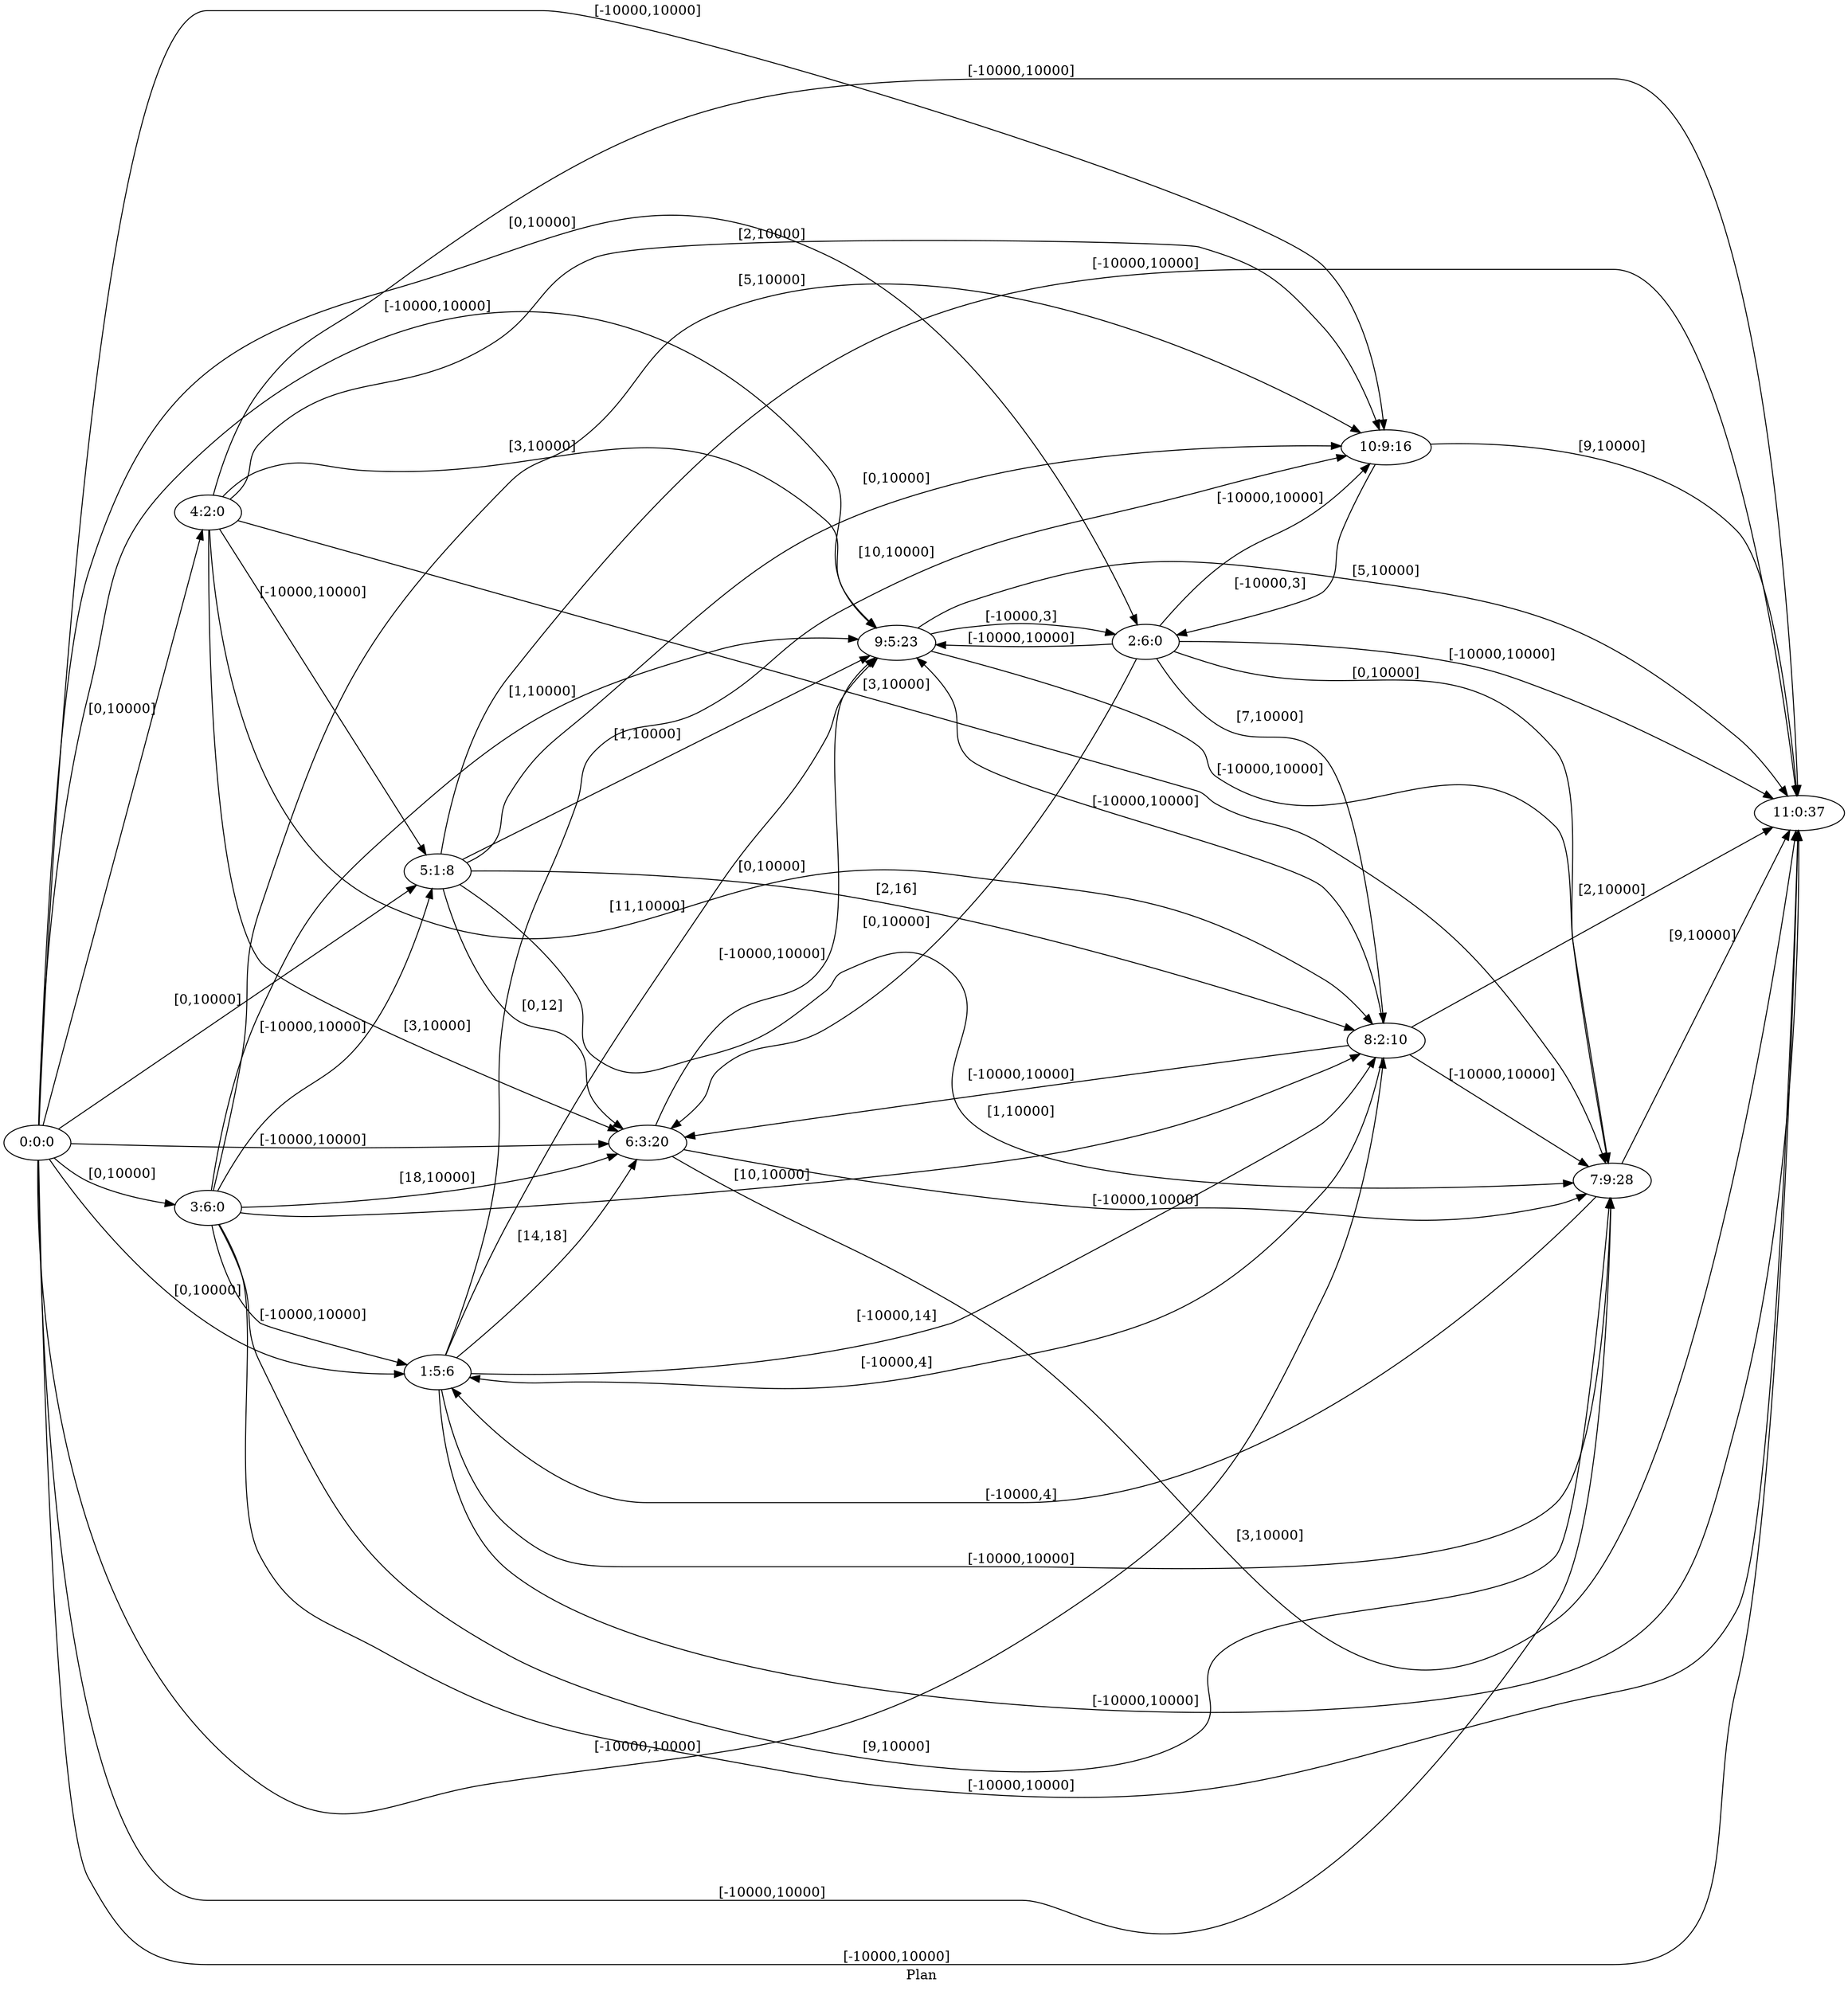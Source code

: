 digraph G {
 rankdir = LR;
 nodesep = .45; 
 size = 30;
label="Plan ";
 fldt = 0.826705;
"0:0:0"->"1:5:6"[ label = "[0,10000]"];
"0:0:0"->"2:6:0"[ label = "[0,10000]"];
"0:0:0"->"3:6:0"[ label = "[0,10000]"];
"0:0:0"->"4:2:0"[ label = "[0,10000]"];
"0:0:0"->"5:1:8"[ label = "[0,10000]"];
"0:0:0"->"6:3:20"[ label = "[-10000,10000]"];
"0:0:0"->"7:9:28"[ label = "[-10000,10000]"];
"0:0:0"->"8:2:10"[ label = "[-10000,10000]"];
"0:0:0"->"9:5:23"[ label = "[-10000,10000]"];
"0:0:0"->"10:9:16"[ label = "[-10000,10000]"];
"0:0:0"->"11:0:37"[ label = "[-10000,10000]"];
"1:5:6"->"6:3:20"[ label = "[14,18]"];
"1:5:6"->"7:9:28"[ label = "[-10000,10000]"];
"1:5:6"->"8:2:10"[ label = "[-10000,14]"];
"1:5:6"->"9:5:23"[ label = "[11,10000]"];
"1:5:6"->"10:9:16"[ label = "[10,10000]"];
"1:5:6"->"11:0:37"[ label = "[-10000,10000]"];
"2:6:0"->"6:3:20"[ label = "[0,10000]"];
"2:6:0"->"7:9:28"[ label = "[0,10000]"];
"2:6:0"->"8:2:10"[ label = "[7,10000]"];
"2:6:0"->"9:5:23"[ label = "[-10000,10000]"];
"2:6:0"->"10:9:16"[ label = "[-10000,10000]"];
"2:6:0"->"11:0:37"[ label = "[-10000,10000]"];
"3:6:0"->"1:5:6"[ label = "[-10000,10000]"];
"3:6:0"->"5:1:8"[ label = "[-10000,10000]"];
"3:6:0"->"6:3:20"[ label = "[18,10000]"];
"3:6:0"->"7:9:28"[ label = "[9,10000]"];
"3:6:0"->"8:2:10"[ label = "[10,10000]"];
"3:6:0"->"9:5:23"[ label = "[1,10000]"];
"3:6:0"->"10:9:16"[ label = "[5,10000]"];
"3:6:0"->"11:0:37"[ label = "[-10000,10000]"];
"4:2:0"->"5:1:8"[ label = "[-10000,10000]"];
"4:2:0"->"6:3:20"[ label = "[3,10000]"];
"4:2:0"->"7:9:28"[ label = "[3,10000]"];
"4:2:0"->"8:2:10"[ label = "[0,10000]"];
"4:2:0"->"9:5:23"[ label = "[3,10000]"];
"4:2:0"->"10:9:16"[ label = "[2,10000]"];
"4:2:0"->"11:0:37"[ label = "[-10000,10000]"];
"5:1:8"->"6:3:20"[ label = "[0,12]"];
"5:1:8"->"7:9:28"[ label = "[1,10000]"];
"5:1:8"->"8:2:10"[ label = "[2,16]"];
"5:1:8"->"9:5:23"[ label = "[1,10000]"];
"5:1:8"->"10:9:16"[ label = "[0,10000]"];
"5:1:8"->"11:0:37"[ label = "[-10000,10000]"];
"6:3:20"->"7:9:28"[ label = "[-10000,10000]"];
"6:3:20"->"9:5:23"[ label = "[-10000,10000]"];
"6:3:20"->"11:0:37"[ label = "[3,10000]"];
"7:9:28"->"1:5:6"[ label = "[-10000,4]"];
"7:9:28"->"11:0:37"[ label = "[9,10000]"];
"8:2:10"->"1:5:6"[ label = "[-10000,4]"];
"8:2:10"->"6:3:20"[ label = "[-10000,10000]"];
"8:2:10"->"7:9:28"[ label = "[-10000,10000]"];
"8:2:10"->"9:5:23"[ label = "[-10000,10000]"];
"8:2:10"->"11:0:37"[ label = "[2,10000]"];
"9:5:23"->"2:6:0"[ label = "[-10000,3]"];
"9:5:23"->"7:9:28"[ label = "[-10000,10000]"];
"9:5:23"->"11:0:37"[ label = "[5,10000]"];
"10:9:16"->"2:6:0"[ label = "[-10000,3]"];
"10:9:16"->"11:0:37"[ label = "[9,10000]"];
}
